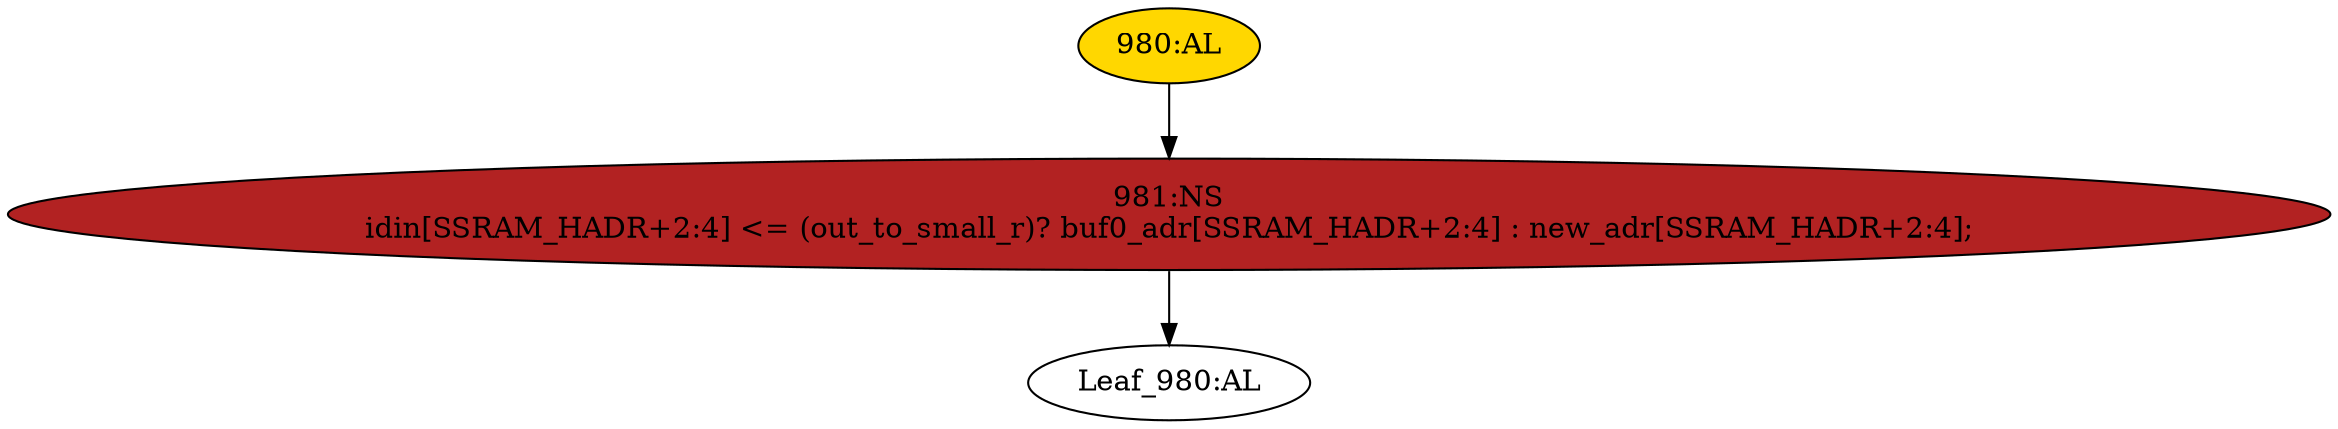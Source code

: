 strict digraph "" {
	node [label="\N"];
	"980:AL"	 [ast="<pyverilog.vparser.ast.Always object at 0x7fae5e112d50>",
		clk_sens=True,
		fillcolor=gold,
		label="980:AL",
		sens="['clk']",
		statements="[]",
		style=filled,
		typ=Always,
		use_var="['new_adr', 'out_to_small_r', 'buf0_adr']"];
	"981:NS"	 [ast="<pyverilog.vparser.ast.NonblockingSubstitution object at 0x7fae5e112e90>",
		fillcolor=firebrick,
		label="981:NS
idin[SSRAM_HADR+2:4] <= (out_to_small_r)? buf0_adr[SSRAM_HADR+2:4] : new_adr[SSRAM_HADR+2:4];",
		statements="[<pyverilog.vparser.ast.NonblockingSubstitution object at 0x7fae5e112e90>]",
		style=filled,
		typ=NonblockingSubstitution];
	"980:AL" -> "981:NS"	 [cond="[]",
		lineno=None];
	"Leaf_980:AL"	 [def_var="['idin']",
		label="Leaf_980:AL"];
	"981:NS" -> "Leaf_980:AL"	 [cond="[]",
		lineno=None];
}
